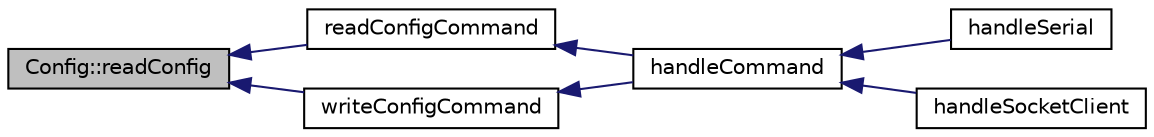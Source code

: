digraph "Config::readConfig"
{
  edge [fontname="Helvetica",fontsize="10",labelfontname="Helvetica",labelfontsize="10"];
  node [fontname="Helvetica",fontsize="10",shape=record];
  rankdir="LR";
  Node23 [label="Config::readConfig",height=0.2,width=0.4,color="black", fillcolor="grey75", style="filled", fontcolor="black"];
  Node23 -> Node24 [dir="back",color="midnightblue",fontsize="10",style="solid",fontname="Helvetica"];
  Node24 [label="readConfigCommand",height=0.2,width=0.4,color="black", fillcolor="white", style="filled",URL="$handle_controls_8cpp.html#a5f7c0cfac98260c9af2fa9dc63b17ac4"];
  Node24 -> Node25 [dir="back",color="midnightblue",fontsize="10",style="solid",fontname="Helvetica"];
  Node25 [label="handleCommand",height=0.2,width=0.4,color="black", fillcolor="white", style="filled",URL="$handle_controls_8h.html#a4acbbcfe3d8e6d51b3b88c436394f69c"];
  Node25 -> Node26 [dir="back",color="midnightblue",fontsize="10",style="solid",fontname="Helvetica"];
  Node26 [label="handleSerial",height=0.2,width=0.4,color="black", fillcolor="white", style="filled",URL="$handle_controls_8h.html#adfe2fbf5c353b826657ce504ad1713ee"];
  Node25 -> Node27 [dir="back",color="midnightblue",fontsize="10",style="solid",fontname="Helvetica"];
  Node27 [label="handleSocketClient",height=0.2,width=0.4,color="black", fillcolor="white", style="filled",URL="$_my_wi_fi_8h.html#ac83abf0f34d8a4da2128e9e70a4f3d41"];
  Node23 -> Node28 [dir="back",color="midnightblue",fontsize="10",style="solid",fontname="Helvetica"];
  Node28 [label="writeConfigCommand",height=0.2,width=0.4,color="black", fillcolor="white", style="filled",URL="$handle_controls_8cpp.html#a080baa58b224c1b1865dd2d9426e1be8"];
  Node28 -> Node25 [dir="back",color="midnightblue",fontsize="10",style="solid",fontname="Helvetica"];
}
